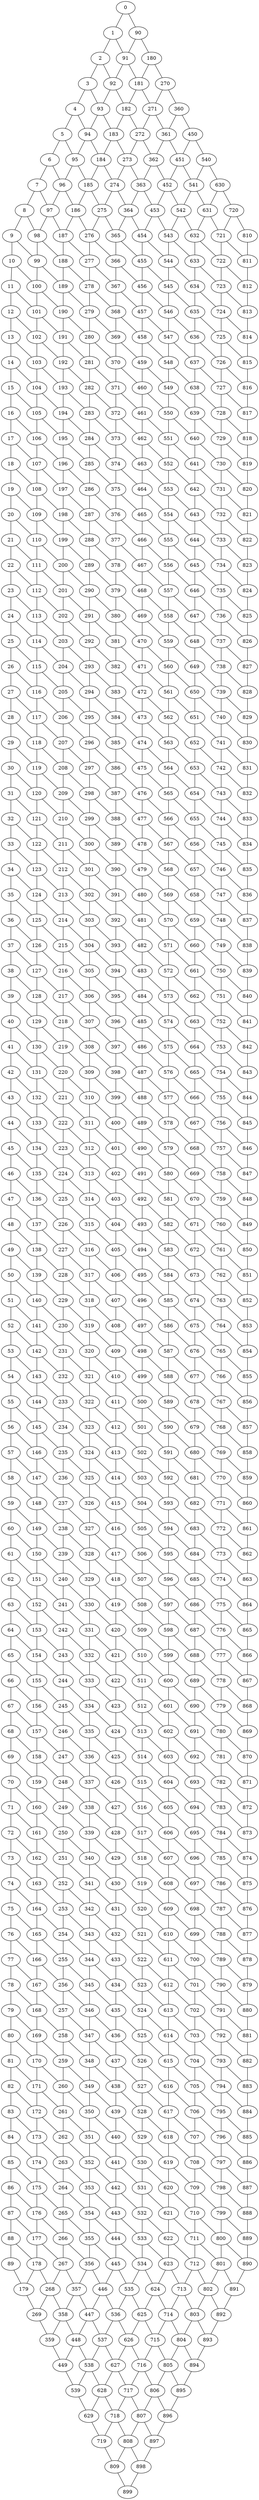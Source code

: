 graph Gmn_Malla_n90_m10 {
0;
1;
2;
3;
4;
5;
6;
7;
8;
9;
10;
11;
12;
13;
14;
15;
16;
17;
18;
19;
20;
21;
22;
23;
24;
25;
26;
27;
28;
29;
30;
31;
32;
33;
34;
35;
36;
37;
38;
39;
40;
41;
42;
43;
44;
45;
46;
47;
48;
49;
50;
51;
52;
53;
54;
55;
56;
57;
58;
59;
60;
61;
62;
63;
64;
65;
66;
67;
68;
69;
70;
71;
72;
73;
74;
75;
76;
77;
78;
79;
80;
81;
82;
83;
84;
85;
86;
87;
88;
89;
90;
91;
92;
93;
94;
95;
96;
97;
98;
99;
100;
101;
102;
103;
104;
105;
106;
107;
108;
109;
110;
111;
112;
113;
114;
115;
116;
117;
118;
119;
120;
121;
122;
123;
124;
125;
126;
127;
128;
129;
130;
131;
132;
133;
134;
135;
136;
137;
138;
139;
140;
141;
142;
143;
144;
145;
146;
147;
148;
149;
150;
151;
152;
153;
154;
155;
156;
157;
158;
159;
160;
161;
162;
163;
164;
165;
166;
167;
168;
169;
170;
171;
172;
173;
174;
175;
176;
177;
178;
179;
180;
181;
182;
183;
184;
185;
186;
187;
188;
189;
190;
191;
192;
193;
194;
195;
196;
197;
198;
199;
200;
201;
202;
203;
204;
205;
206;
207;
208;
209;
210;
211;
212;
213;
214;
215;
216;
217;
218;
219;
220;
221;
222;
223;
224;
225;
226;
227;
228;
229;
230;
231;
232;
233;
234;
235;
236;
237;
238;
239;
240;
241;
242;
243;
244;
245;
246;
247;
248;
249;
250;
251;
252;
253;
254;
255;
256;
257;
258;
259;
260;
261;
262;
263;
264;
265;
266;
267;
268;
269;
270;
271;
272;
273;
274;
275;
276;
277;
278;
279;
280;
281;
282;
283;
284;
285;
286;
287;
288;
289;
290;
291;
292;
293;
294;
295;
296;
297;
298;
299;
300;
301;
302;
303;
304;
305;
306;
307;
308;
309;
310;
311;
312;
313;
314;
315;
316;
317;
318;
319;
320;
321;
322;
323;
324;
325;
326;
327;
328;
329;
330;
331;
332;
333;
334;
335;
336;
337;
338;
339;
340;
341;
342;
343;
344;
345;
346;
347;
348;
349;
350;
351;
352;
353;
354;
355;
356;
357;
358;
359;
360;
361;
362;
363;
364;
365;
366;
367;
368;
369;
370;
371;
372;
373;
374;
375;
376;
377;
378;
379;
380;
381;
382;
383;
384;
385;
386;
387;
388;
389;
390;
391;
392;
393;
394;
395;
396;
397;
398;
399;
400;
401;
402;
403;
404;
405;
406;
407;
408;
409;
410;
411;
412;
413;
414;
415;
416;
417;
418;
419;
420;
421;
422;
423;
424;
425;
426;
427;
428;
429;
430;
431;
432;
433;
434;
435;
436;
437;
438;
439;
440;
441;
442;
443;
444;
445;
446;
447;
448;
449;
450;
451;
452;
453;
454;
455;
456;
457;
458;
459;
460;
461;
462;
463;
464;
465;
466;
467;
468;
469;
470;
471;
472;
473;
474;
475;
476;
477;
478;
479;
480;
481;
482;
483;
484;
485;
486;
487;
488;
489;
490;
491;
492;
493;
494;
495;
496;
497;
498;
499;
500;
501;
502;
503;
504;
505;
506;
507;
508;
509;
510;
511;
512;
513;
514;
515;
516;
517;
518;
519;
520;
521;
522;
523;
524;
525;
526;
527;
528;
529;
530;
531;
532;
533;
534;
535;
536;
537;
538;
539;
540;
541;
542;
543;
544;
545;
546;
547;
548;
549;
550;
551;
552;
553;
554;
555;
556;
557;
558;
559;
560;
561;
562;
563;
564;
565;
566;
567;
568;
569;
570;
571;
572;
573;
574;
575;
576;
577;
578;
579;
580;
581;
582;
583;
584;
585;
586;
587;
588;
589;
590;
591;
592;
593;
594;
595;
596;
597;
598;
599;
600;
601;
602;
603;
604;
605;
606;
607;
608;
609;
610;
611;
612;
613;
614;
615;
616;
617;
618;
619;
620;
621;
622;
623;
624;
625;
626;
627;
628;
629;
630;
631;
632;
633;
634;
635;
636;
637;
638;
639;
640;
641;
642;
643;
644;
645;
646;
647;
648;
649;
650;
651;
652;
653;
654;
655;
656;
657;
658;
659;
660;
661;
662;
663;
664;
665;
666;
667;
668;
669;
670;
671;
672;
673;
674;
675;
676;
677;
678;
679;
680;
681;
682;
683;
684;
685;
686;
687;
688;
689;
690;
691;
692;
693;
694;
695;
696;
697;
698;
699;
700;
701;
702;
703;
704;
705;
706;
707;
708;
709;
710;
711;
712;
713;
714;
715;
716;
717;
718;
719;
720;
721;
722;
723;
724;
725;
726;
727;
728;
729;
730;
731;
732;
733;
734;
735;
736;
737;
738;
739;
740;
741;
742;
743;
744;
745;
746;
747;
748;
749;
750;
751;
752;
753;
754;
755;
756;
757;
758;
759;
760;
761;
762;
763;
764;
765;
766;
767;
768;
769;
770;
771;
772;
773;
774;
775;
776;
777;
778;
779;
780;
781;
782;
783;
784;
785;
786;
787;
788;
789;
790;
791;
792;
793;
794;
795;
796;
797;
798;
799;
800;
801;
802;
803;
804;
805;
806;
807;
808;
809;
810;
811;
812;
813;
814;
815;
816;
817;
818;
819;
820;
821;
822;
823;
824;
825;
826;
827;
828;
829;
830;
831;
832;
833;
834;
835;
836;
837;
838;
839;
840;
841;
842;
843;
844;
845;
846;
847;
848;
849;
850;
851;
852;
853;
854;
855;
856;
857;
858;
859;
860;
861;
862;
863;
864;
865;
866;
867;
868;
869;
870;
871;
872;
873;
874;
875;
876;
877;
878;
879;
880;
881;
882;
883;
884;
885;
886;
887;
888;
889;
890;
891;
892;
893;
894;
895;
896;
897;
898;
899;
0 -- 1;
0 -- 90;
1 -- 2;
1 -- 91;
2 -- 3;
2 -- 92;
3 -- 4;
3 -- 93;
4 -- 5;
4 -- 94;
5 -- 6;
5 -- 95;
6 -- 7;
6 -- 96;
7 -- 8;
7 -- 97;
8 -- 9;
8 -- 98;
9 -- 10;
9 -- 99;
10 -- 11;
10 -- 100;
11 -- 12;
11 -- 101;
12 -- 13;
12 -- 102;
13 -- 14;
13 -- 103;
14 -- 15;
14 -- 104;
15 -- 16;
15 -- 105;
16 -- 17;
16 -- 106;
17 -- 18;
17 -- 107;
18 -- 19;
18 -- 108;
19 -- 20;
19 -- 109;
20 -- 21;
20 -- 110;
21 -- 22;
21 -- 111;
22 -- 23;
22 -- 112;
23 -- 24;
23 -- 113;
24 -- 25;
24 -- 114;
25 -- 26;
25 -- 115;
26 -- 27;
26 -- 116;
27 -- 28;
27 -- 117;
28 -- 29;
28 -- 118;
29 -- 30;
29 -- 119;
30 -- 31;
30 -- 120;
31 -- 32;
31 -- 121;
32 -- 33;
32 -- 122;
33 -- 34;
33 -- 123;
34 -- 35;
34 -- 124;
35 -- 36;
35 -- 125;
36 -- 37;
36 -- 126;
37 -- 38;
37 -- 127;
38 -- 39;
38 -- 128;
39 -- 40;
39 -- 129;
40 -- 41;
40 -- 130;
41 -- 42;
41 -- 131;
42 -- 43;
42 -- 132;
43 -- 44;
43 -- 133;
44 -- 45;
44 -- 134;
45 -- 46;
45 -- 135;
46 -- 47;
46 -- 136;
47 -- 48;
47 -- 137;
48 -- 49;
48 -- 138;
49 -- 50;
49 -- 139;
50 -- 51;
50 -- 140;
51 -- 52;
51 -- 141;
52 -- 53;
52 -- 142;
53 -- 54;
53 -- 143;
54 -- 55;
54 -- 144;
55 -- 56;
55 -- 145;
56 -- 57;
56 -- 146;
57 -- 58;
57 -- 147;
58 -- 59;
58 -- 148;
59 -- 60;
59 -- 149;
60 -- 61;
60 -- 150;
61 -- 62;
61 -- 151;
62 -- 63;
62 -- 152;
63 -- 64;
63 -- 153;
64 -- 65;
64 -- 154;
65 -- 66;
65 -- 155;
66 -- 67;
66 -- 156;
67 -- 68;
67 -- 157;
68 -- 69;
68 -- 158;
69 -- 70;
69 -- 159;
70 -- 71;
70 -- 160;
71 -- 72;
71 -- 161;
72 -- 73;
72 -- 162;
73 -- 74;
73 -- 163;
74 -- 75;
74 -- 164;
75 -- 76;
75 -- 165;
76 -- 77;
76 -- 166;
77 -- 78;
77 -- 167;
78 -- 79;
78 -- 168;
79 -- 80;
79 -- 169;
80 -- 81;
80 -- 170;
81 -- 82;
81 -- 171;
82 -- 83;
82 -- 172;
83 -- 84;
83 -- 173;
84 -- 85;
84 -- 174;
85 -- 86;
85 -- 175;
86 -- 87;
86 -- 176;
87 -- 88;
87 -- 177;
88 -- 89;
88 -- 178;
90 -- 91;
90 -- 180;
91 -- 92;
91 -- 181;
92 -- 93;
92 -- 182;
93 -- 94;
93 -- 183;
94 -- 95;
94 -- 184;
95 -- 96;
95 -- 185;
96 -- 97;
96 -- 186;
97 -- 98;
97 -- 187;
98 -- 99;
98 -- 188;
99 -- 100;
99 -- 189;
100 -- 101;
100 -- 190;
101 -- 102;
101 -- 191;
102 -- 103;
102 -- 192;
103 -- 104;
103 -- 193;
104 -- 105;
104 -- 194;
105 -- 106;
105 -- 195;
106 -- 107;
106 -- 196;
107 -- 108;
107 -- 197;
108 -- 109;
108 -- 198;
109 -- 110;
109 -- 199;
110 -- 111;
110 -- 200;
111 -- 112;
111 -- 201;
112 -- 113;
112 -- 202;
113 -- 114;
113 -- 203;
114 -- 115;
114 -- 204;
115 -- 116;
115 -- 205;
116 -- 117;
116 -- 206;
117 -- 118;
117 -- 207;
118 -- 119;
118 -- 208;
119 -- 120;
119 -- 209;
120 -- 121;
120 -- 210;
121 -- 122;
121 -- 211;
122 -- 123;
122 -- 212;
123 -- 124;
123 -- 213;
124 -- 125;
124 -- 214;
125 -- 126;
125 -- 215;
126 -- 127;
126 -- 216;
127 -- 128;
127 -- 217;
128 -- 129;
128 -- 218;
129 -- 130;
129 -- 219;
130 -- 131;
130 -- 220;
131 -- 132;
131 -- 221;
132 -- 133;
132 -- 222;
133 -- 134;
133 -- 223;
134 -- 135;
134 -- 224;
135 -- 136;
135 -- 225;
136 -- 137;
136 -- 226;
137 -- 138;
137 -- 227;
138 -- 139;
138 -- 228;
139 -- 140;
139 -- 229;
140 -- 141;
140 -- 230;
141 -- 142;
141 -- 231;
142 -- 143;
142 -- 232;
143 -- 144;
143 -- 233;
144 -- 145;
144 -- 234;
145 -- 146;
145 -- 235;
146 -- 147;
146 -- 236;
147 -- 148;
147 -- 237;
148 -- 149;
148 -- 238;
149 -- 150;
149 -- 239;
150 -- 151;
150 -- 240;
151 -- 152;
151 -- 241;
152 -- 153;
152 -- 242;
153 -- 154;
153 -- 243;
154 -- 155;
154 -- 244;
155 -- 156;
155 -- 245;
156 -- 157;
156 -- 246;
157 -- 158;
157 -- 247;
158 -- 159;
158 -- 248;
159 -- 160;
159 -- 249;
160 -- 161;
160 -- 250;
161 -- 162;
161 -- 251;
162 -- 163;
162 -- 252;
163 -- 164;
163 -- 253;
164 -- 165;
164 -- 254;
165 -- 166;
165 -- 255;
166 -- 167;
166 -- 256;
167 -- 168;
167 -- 257;
168 -- 169;
168 -- 258;
169 -- 170;
169 -- 259;
170 -- 171;
170 -- 260;
171 -- 172;
171 -- 261;
172 -- 173;
172 -- 262;
173 -- 174;
173 -- 263;
174 -- 175;
174 -- 264;
175 -- 176;
175 -- 265;
176 -- 177;
176 -- 266;
177 -- 178;
177 -- 267;
178 -- 179;
178 -- 268;
180 -- 181;
180 -- 270;
181 -- 182;
181 -- 271;
182 -- 183;
182 -- 272;
183 -- 184;
183 -- 273;
184 -- 185;
184 -- 274;
185 -- 186;
185 -- 275;
186 -- 187;
186 -- 276;
187 -- 188;
187 -- 277;
188 -- 189;
188 -- 278;
189 -- 190;
189 -- 279;
190 -- 191;
190 -- 280;
191 -- 192;
191 -- 281;
192 -- 193;
192 -- 282;
193 -- 194;
193 -- 283;
194 -- 195;
194 -- 284;
195 -- 196;
195 -- 285;
196 -- 197;
196 -- 286;
197 -- 198;
197 -- 287;
198 -- 199;
198 -- 288;
199 -- 200;
199 -- 289;
200 -- 201;
200 -- 290;
201 -- 202;
201 -- 291;
202 -- 203;
202 -- 292;
203 -- 204;
203 -- 293;
204 -- 205;
204 -- 294;
205 -- 206;
205 -- 295;
206 -- 207;
206 -- 296;
207 -- 208;
207 -- 297;
208 -- 209;
208 -- 298;
209 -- 210;
209 -- 299;
210 -- 211;
210 -- 300;
211 -- 212;
211 -- 301;
212 -- 213;
212 -- 302;
213 -- 214;
213 -- 303;
214 -- 215;
214 -- 304;
215 -- 216;
215 -- 305;
216 -- 217;
216 -- 306;
217 -- 218;
217 -- 307;
218 -- 219;
218 -- 308;
219 -- 220;
219 -- 309;
220 -- 221;
220 -- 310;
221 -- 222;
221 -- 311;
222 -- 223;
222 -- 312;
223 -- 224;
223 -- 313;
224 -- 225;
224 -- 314;
225 -- 226;
225 -- 315;
226 -- 227;
226 -- 316;
227 -- 228;
227 -- 317;
228 -- 229;
228 -- 318;
229 -- 230;
229 -- 319;
230 -- 231;
230 -- 320;
231 -- 232;
231 -- 321;
232 -- 233;
232 -- 322;
233 -- 234;
233 -- 323;
234 -- 235;
234 -- 324;
235 -- 236;
235 -- 325;
236 -- 237;
236 -- 326;
237 -- 238;
237 -- 327;
238 -- 239;
238 -- 328;
239 -- 240;
239 -- 329;
240 -- 241;
240 -- 330;
241 -- 242;
241 -- 331;
242 -- 243;
242 -- 332;
243 -- 244;
243 -- 333;
244 -- 245;
244 -- 334;
245 -- 246;
245 -- 335;
246 -- 247;
246 -- 336;
247 -- 248;
247 -- 337;
248 -- 249;
248 -- 338;
249 -- 250;
249 -- 339;
250 -- 251;
250 -- 340;
251 -- 252;
251 -- 341;
252 -- 253;
252 -- 342;
253 -- 254;
253 -- 343;
254 -- 255;
254 -- 344;
255 -- 256;
255 -- 345;
256 -- 257;
256 -- 346;
257 -- 258;
257 -- 347;
258 -- 259;
258 -- 348;
259 -- 260;
259 -- 349;
260 -- 261;
260 -- 350;
261 -- 262;
261 -- 351;
262 -- 263;
262 -- 352;
263 -- 264;
263 -- 353;
264 -- 265;
264 -- 354;
265 -- 266;
265 -- 355;
266 -- 267;
266 -- 356;
267 -- 268;
267 -- 357;
268 -- 269;
268 -- 358;
270 -- 271;
270 -- 360;
271 -- 272;
271 -- 361;
272 -- 273;
272 -- 362;
273 -- 274;
273 -- 363;
274 -- 275;
274 -- 364;
275 -- 276;
275 -- 365;
276 -- 277;
276 -- 366;
277 -- 278;
277 -- 367;
278 -- 279;
278 -- 368;
279 -- 280;
279 -- 369;
280 -- 281;
280 -- 370;
281 -- 282;
281 -- 371;
282 -- 283;
282 -- 372;
283 -- 284;
283 -- 373;
284 -- 285;
284 -- 374;
285 -- 286;
285 -- 375;
286 -- 287;
286 -- 376;
287 -- 288;
287 -- 377;
288 -- 289;
288 -- 378;
289 -- 290;
289 -- 379;
290 -- 291;
290 -- 380;
291 -- 292;
291 -- 381;
292 -- 293;
292 -- 382;
293 -- 294;
293 -- 383;
294 -- 295;
294 -- 384;
295 -- 296;
295 -- 385;
296 -- 297;
296 -- 386;
297 -- 298;
297 -- 387;
298 -- 299;
298 -- 388;
299 -- 300;
299 -- 389;
300 -- 301;
300 -- 390;
301 -- 302;
301 -- 391;
302 -- 303;
302 -- 392;
303 -- 304;
303 -- 393;
304 -- 305;
304 -- 394;
305 -- 306;
305 -- 395;
306 -- 307;
306 -- 396;
307 -- 308;
307 -- 397;
308 -- 309;
308 -- 398;
309 -- 310;
309 -- 399;
310 -- 311;
310 -- 400;
311 -- 312;
311 -- 401;
312 -- 313;
312 -- 402;
313 -- 314;
313 -- 403;
314 -- 315;
314 -- 404;
315 -- 316;
315 -- 405;
316 -- 317;
316 -- 406;
317 -- 318;
317 -- 407;
318 -- 319;
318 -- 408;
319 -- 320;
319 -- 409;
320 -- 321;
320 -- 410;
321 -- 322;
321 -- 411;
322 -- 323;
322 -- 412;
323 -- 324;
323 -- 413;
324 -- 325;
324 -- 414;
325 -- 326;
325 -- 415;
326 -- 327;
326 -- 416;
327 -- 328;
327 -- 417;
328 -- 329;
328 -- 418;
329 -- 330;
329 -- 419;
330 -- 331;
330 -- 420;
331 -- 332;
331 -- 421;
332 -- 333;
332 -- 422;
333 -- 334;
333 -- 423;
334 -- 335;
334 -- 424;
335 -- 336;
335 -- 425;
336 -- 337;
336 -- 426;
337 -- 338;
337 -- 427;
338 -- 339;
338 -- 428;
339 -- 340;
339 -- 429;
340 -- 341;
340 -- 430;
341 -- 342;
341 -- 431;
342 -- 343;
342 -- 432;
343 -- 344;
343 -- 433;
344 -- 345;
344 -- 434;
345 -- 346;
345 -- 435;
346 -- 347;
346 -- 436;
347 -- 348;
347 -- 437;
348 -- 349;
348 -- 438;
349 -- 350;
349 -- 439;
350 -- 351;
350 -- 440;
351 -- 352;
351 -- 441;
352 -- 353;
352 -- 442;
353 -- 354;
353 -- 443;
354 -- 355;
354 -- 444;
355 -- 356;
355 -- 445;
356 -- 357;
356 -- 446;
357 -- 358;
357 -- 447;
358 -- 359;
358 -- 448;
360 -- 361;
360 -- 450;
361 -- 362;
361 -- 451;
362 -- 363;
362 -- 452;
363 -- 364;
363 -- 453;
364 -- 365;
364 -- 454;
365 -- 366;
365 -- 455;
366 -- 367;
366 -- 456;
367 -- 368;
367 -- 457;
368 -- 369;
368 -- 458;
369 -- 370;
369 -- 459;
370 -- 371;
370 -- 460;
371 -- 372;
371 -- 461;
372 -- 373;
372 -- 462;
373 -- 374;
373 -- 463;
374 -- 375;
374 -- 464;
375 -- 376;
375 -- 465;
376 -- 377;
376 -- 466;
377 -- 378;
377 -- 467;
378 -- 379;
378 -- 468;
379 -- 380;
379 -- 469;
380 -- 381;
380 -- 470;
381 -- 382;
381 -- 471;
382 -- 383;
382 -- 472;
383 -- 384;
383 -- 473;
384 -- 385;
384 -- 474;
385 -- 386;
385 -- 475;
386 -- 387;
386 -- 476;
387 -- 388;
387 -- 477;
388 -- 389;
388 -- 478;
389 -- 390;
389 -- 479;
390 -- 391;
390 -- 480;
391 -- 392;
391 -- 481;
392 -- 393;
392 -- 482;
393 -- 394;
393 -- 483;
394 -- 395;
394 -- 484;
395 -- 396;
395 -- 485;
396 -- 397;
396 -- 486;
397 -- 398;
397 -- 487;
398 -- 399;
398 -- 488;
399 -- 400;
399 -- 489;
400 -- 401;
400 -- 490;
401 -- 402;
401 -- 491;
402 -- 403;
402 -- 492;
403 -- 404;
403 -- 493;
404 -- 405;
404 -- 494;
405 -- 406;
405 -- 495;
406 -- 407;
406 -- 496;
407 -- 408;
407 -- 497;
408 -- 409;
408 -- 498;
409 -- 410;
409 -- 499;
410 -- 411;
410 -- 500;
411 -- 412;
411 -- 501;
412 -- 413;
412 -- 502;
413 -- 414;
413 -- 503;
414 -- 415;
414 -- 504;
415 -- 416;
415 -- 505;
416 -- 417;
416 -- 506;
417 -- 418;
417 -- 507;
418 -- 419;
418 -- 508;
419 -- 420;
419 -- 509;
420 -- 421;
420 -- 510;
421 -- 422;
421 -- 511;
422 -- 423;
422 -- 512;
423 -- 424;
423 -- 513;
424 -- 425;
424 -- 514;
425 -- 426;
425 -- 515;
426 -- 427;
426 -- 516;
427 -- 428;
427 -- 517;
428 -- 429;
428 -- 518;
429 -- 430;
429 -- 519;
430 -- 431;
430 -- 520;
431 -- 432;
431 -- 521;
432 -- 433;
432 -- 522;
433 -- 434;
433 -- 523;
434 -- 435;
434 -- 524;
435 -- 436;
435 -- 525;
436 -- 437;
436 -- 526;
437 -- 438;
437 -- 527;
438 -- 439;
438 -- 528;
439 -- 440;
439 -- 529;
440 -- 441;
440 -- 530;
441 -- 442;
441 -- 531;
442 -- 443;
442 -- 532;
443 -- 444;
443 -- 533;
444 -- 445;
444 -- 534;
445 -- 446;
445 -- 535;
446 -- 447;
446 -- 536;
447 -- 448;
447 -- 537;
448 -- 449;
448 -- 538;
450 -- 451;
450 -- 540;
451 -- 452;
451 -- 541;
452 -- 453;
452 -- 542;
453 -- 454;
453 -- 543;
454 -- 455;
454 -- 544;
455 -- 456;
455 -- 545;
456 -- 457;
456 -- 546;
457 -- 458;
457 -- 547;
458 -- 459;
458 -- 548;
459 -- 460;
459 -- 549;
460 -- 461;
460 -- 550;
461 -- 462;
461 -- 551;
462 -- 463;
462 -- 552;
463 -- 464;
463 -- 553;
464 -- 465;
464 -- 554;
465 -- 466;
465 -- 555;
466 -- 467;
466 -- 556;
467 -- 468;
467 -- 557;
468 -- 469;
468 -- 558;
469 -- 470;
469 -- 559;
470 -- 471;
470 -- 560;
471 -- 472;
471 -- 561;
472 -- 473;
472 -- 562;
473 -- 474;
473 -- 563;
474 -- 475;
474 -- 564;
475 -- 476;
475 -- 565;
476 -- 477;
476 -- 566;
477 -- 478;
477 -- 567;
478 -- 479;
478 -- 568;
479 -- 480;
479 -- 569;
480 -- 481;
480 -- 570;
481 -- 482;
481 -- 571;
482 -- 483;
482 -- 572;
483 -- 484;
483 -- 573;
484 -- 485;
484 -- 574;
485 -- 486;
485 -- 575;
486 -- 487;
486 -- 576;
487 -- 488;
487 -- 577;
488 -- 489;
488 -- 578;
489 -- 490;
489 -- 579;
490 -- 491;
490 -- 580;
491 -- 492;
491 -- 581;
492 -- 493;
492 -- 582;
493 -- 494;
493 -- 583;
494 -- 495;
494 -- 584;
495 -- 496;
495 -- 585;
496 -- 497;
496 -- 586;
497 -- 498;
497 -- 587;
498 -- 499;
498 -- 588;
499 -- 500;
499 -- 589;
500 -- 501;
500 -- 590;
501 -- 502;
501 -- 591;
502 -- 503;
502 -- 592;
503 -- 504;
503 -- 593;
504 -- 505;
504 -- 594;
505 -- 506;
505 -- 595;
506 -- 507;
506 -- 596;
507 -- 508;
507 -- 597;
508 -- 509;
508 -- 598;
509 -- 510;
509 -- 599;
510 -- 511;
510 -- 600;
511 -- 512;
511 -- 601;
512 -- 513;
512 -- 602;
513 -- 514;
513 -- 603;
514 -- 515;
514 -- 604;
515 -- 516;
515 -- 605;
516 -- 517;
516 -- 606;
517 -- 518;
517 -- 607;
518 -- 519;
518 -- 608;
519 -- 520;
519 -- 609;
520 -- 521;
520 -- 610;
521 -- 522;
521 -- 611;
522 -- 523;
522 -- 612;
523 -- 524;
523 -- 613;
524 -- 525;
524 -- 614;
525 -- 526;
525 -- 615;
526 -- 527;
526 -- 616;
527 -- 528;
527 -- 617;
528 -- 529;
528 -- 618;
529 -- 530;
529 -- 619;
530 -- 531;
530 -- 620;
531 -- 532;
531 -- 621;
532 -- 533;
532 -- 622;
533 -- 534;
533 -- 623;
534 -- 535;
534 -- 624;
535 -- 536;
535 -- 625;
536 -- 537;
536 -- 626;
537 -- 538;
537 -- 627;
538 -- 539;
538 -- 628;
540 -- 541;
540 -- 630;
541 -- 542;
541 -- 631;
542 -- 543;
542 -- 632;
543 -- 544;
543 -- 633;
544 -- 545;
544 -- 634;
545 -- 546;
545 -- 635;
546 -- 547;
546 -- 636;
547 -- 548;
547 -- 637;
548 -- 549;
548 -- 638;
549 -- 550;
549 -- 639;
550 -- 551;
550 -- 640;
551 -- 552;
551 -- 641;
552 -- 553;
552 -- 642;
553 -- 554;
553 -- 643;
554 -- 555;
554 -- 644;
555 -- 556;
555 -- 645;
556 -- 557;
556 -- 646;
557 -- 558;
557 -- 647;
558 -- 559;
558 -- 648;
559 -- 560;
559 -- 649;
560 -- 561;
560 -- 650;
561 -- 562;
561 -- 651;
562 -- 563;
562 -- 652;
563 -- 564;
563 -- 653;
564 -- 565;
564 -- 654;
565 -- 566;
565 -- 655;
566 -- 567;
566 -- 656;
567 -- 568;
567 -- 657;
568 -- 569;
568 -- 658;
569 -- 570;
569 -- 659;
570 -- 571;
570 -- 660;
571 -- 572;
571 -- 661;
572 -- 573;
572 -- 662;
573 -- 574;
573 -- 663;
574 -- 575;
574 -- 664;
575 -- 576;
575 -- 665;
576 -- 577;
576 -- 666;
577 -- 578;
577 -- 667;
578 -- 579;
578 -- 668;
579 -- 580;
579 -- 669;
580 -- 581;
580 -- 670;
581 -- 582;
581 -- 671;
582 -- 583;
582 -- 672;
583 -- 584;
583 -- 673;
584 -- 585;
584 -- 674;
585 -- 586;
585 -- 675;
586 -- 587;
586 -- 676;
587 -- 588;
587 -- 677;
588 -- 589;
588 -- 678;
589 -- 590;
589 -- 679;
590 -- 591;
590 -- 680;
591 -- 592;
591 -- 681;
592 -- 593;
592 -- 682;
593 -- 594;
593 -- 683;
594 -- 595;
594 -- 684;
595 -- 596;
595 -- 685;
596 -- 597;
596 -- 686;
597 -- 598;
597 -- 687;
598 -- 599;
598 -- 688;
599 -- 600;
599 -- 689;
600 -- 601;
600 -- 690;
601 -- 602;
601 -- 691;
602 -- 603;
602 -- 692;
603 -- 604;
603 -- 693;
604 -- 605;
604 -- 694;
605 -- 606;
605 -- 695;
606 -- 607;
606 -- 696;
607 -- 608;
607 -- 697;
608 -- 609;
608 -- 698;
609 -- 610;
609 -- 699;
610 -- 611;
610 -- 700;
611 -- 612;
611 -- 701;
612 -- 613;
612 -- 702;
613 -- 614;
613 -- 703;
614 -- 615;
614 -- 704;
615 -- 616;
615 -- 705;
616 -- 617;
616 -- 706;
617 -- 618;
617 -- 707;
618 -- 619;
618 -- 708;
619 -- 620;
619 -- 709;
620 -- 621;
620 -- 710;
621 -- 622;
621 -- 711;
622 -- 623;
622 -- 712;
623 -- 624;
623 -- 713;
624 -- 625;
624 -- 714;
625 -- 626;
625 -- 715;
626 -- 627;
626 -- 716;
627 -- 628;
627 -- 717;
628 -- 629;
628 -- 718;
630 -- 631;
630 -- 720;
631 -- 632;
631 -- 721;
632 -- 633;
632 -- 722;
633 -- 634;
633 -- 723;
634 -- 635;
634 -- 724;
635 -- 636;
635 -- 725;
636 -- 637;
636 -- 726;
637 -- 638;
637 -- 727;
638 -- 639;
638 -- 728;
639 -- 640;
639 -- 729;
640 -- 641;
640 -- 730;
641 -- 642;
641 -- 731;
642 -- 643;
642 -- 732;
643 -- 644;
643 -- 733;
644 -- 645;
644 -- 734;
645 -- 646;
645 -- 735;
646 -- 647;
646 -- 736;
647 -- 648;
647 -- 737;
648 -- 649;
648 -- 738;
649 -- 650;
649 -- 739;
650 -- 651;
650 -- 740;
651 -- 652;
651 -- 741;
652 -- 653;
652 -- 742;
653 -- 654;
653 -- 743;
654 -- 655;
654 -- 744;
655 -- 656;
655 -- 745;
656 -- 657;
656 -- 746;
657 -- 658;
657 -- 747;
658 -- 659;
658 -- 748;
659 -- 660;
659 -- 749;
660 -- 661;
660 -- 750;
661 -- 662;
661 -- 751;
662 -- 663;
662 -- 752;
663 -- 664;
663 -- 753;
664 -- 665;
664 -- 754;
665 -- 666;
665 -- 755;
666 -- 667;
666 -- 756;
667 -- 668;
667 -- 757;
668 -- 669;
668 -- 758;
669 -- 670;
669 -- 759;
670 -- 671;
670 -- 760;
671 -- 672;
671 -- 761;
672 -- 673;
672 -- 762;
673 -- 674;
673 -- 763;
674 -- 675;
674 -- 764;
675 -- 676;
675 -- 765;
676 -- 677;
676 -- 766;
677 -- 678;
677 -- 767;
678 -- 679;
678 -- 768;
679 -- 680;
679 -- 769;
680 -- 681;
680 -- 770;
681 -- 682;
681 -- 771;
682 -- 683;
682 -- 772;
683 -- 684;
683 -- 773;
684 -- 685;
684 -- 774;
685 -- 686;
685 -- 775;
686 -- 687;
686 -- 776;
687 -- 688;
687 -- 777;
688 -- 689;
688 -- 778;
689 -- 690;
689 -- 779;
690 -- 691;
690 -- 780;
691 -- 692;
691 -- 781;
692 -- 693;
692 -- 782;
693 -- 694;
693 -- 783;
694 -- 695;
694 -- 784;
695 -- 696;
695 -- 785;
696 -- 697;
696 -- 786;
697 -- 698;
697 -- 787;
698 -- 699;
698 -- 788;
699 -- 700;
699 -- 789;
700 -- 701;
700 -- 790;
701 -- 702;
701 -- 791;
702 -- 703;
702 -- 792;
703 -- 704;
703 -- 793;
704 -- 705;
704 -- 794;
705 -- 706;
705 -- 795;
706 -- 707;
706 -- 796;
707 -- 708;
707 -- 797;
708 -- 709;
708 -- 798;
709 -- 710;
709 -- 799;
710 -- 711;
710 -- 800;
711 -- 712;
711 -- 801;
712 -- 713;
712 -- 802;
713 -- 714;
713 -- 803;
714 -- 715;
714 -- 804;
715 -- 716;
715 -- 805;
716 -- 717;
716 -- 806;
717 -- 718;
717 -- 807;
718 -- 719;
718 -- 808;
720 -- 721;
720 -- 810;
721 -- 722;
721 -- 811;
722 -- 723;
722 -- 812;
723 -- 724;
723 -- 813;
724 -- 725;
724 -- 814;
725 -- 726;
725 -- 815;
726 -- 727;
726 -- 816;
727 -- 728;
727 -- 817;
728 -- 729;
728 -- 818;
729 -- 730;
729 -- 819;
730 -- 731;
730 -- 820;
731 -- 732;
731 -- 821;
732 -- 733;
732 -- 822;
733 -- 734;
733 -- 823;
734 -- 735;
734 -- 824;
735 -- 736;
735 -- 825;
736 -- 737;
736 -- 826;
737 -- 738;
737 -- 827;
738 -- 739;
738 -- 828;
739 -- 740;
739 -- 829;
740 -- 741;
740 -- 830;
741 -- 742;
741 -- 831;
742 -- 743;
742 -- 832;
743 -- 744;
743 -- 833;
744 -- 745;
744 -- 834;
745 -- 746;
745 -- 835;
746 -- 747;
746 -- 836;
747 -- 748;
747 -- 837;
748 -- 749;
748 -- 838;
749 -- 750;
749 -- 839;
750 -- 751;
750 -- 840;
751 -- 752;
751 -- 841;
752 -- 753;
752 -- 842;
753 -- 754;
753 -- 843;
754 -- 755;
754 -- 844;
755 -- 756;
755 -- 845;
756 -- 757;
756 -- 846;
757 -- 758;
757 -- 847;
758 -- 759;
758 -- 848;
759 -- 760;
759 -- 849;
760 -- 761;
760 -- 850;
761 -- 762;
761 -- 851;
762 -- 763;
762 -- 852;
763 -- 764;
763 -- 853;
764 -- 765;
764 -- 854;
765 -- 766;
765 -- 855;
766 -- 767;
766 -- 856;
767 -- 768;
767 -- 857;
768 -- 769;
768 -- 858;
769 -- 770;
769 -- 859;
770 -- 771;
770 -- 860;
771 -- 772;
771 -- 861;
772 -- 773;
772 -- 862;
773 -- 774;
773 -- 863;
774 -- 775;
774 -- 864;
775 -- 776;
775 -- 865;
776 -- 777;
776 -- 866;
777 -- 778;
777 -- 867;
778 -- 779;
778 -- 868;
779 -- 780;
779 -- 869;
780 -- 781;
780 -- 870;
781 -- 782;
781 -- 871;
782 -- 783;
782 -- 872;
783 -- 784;
783 -- 873;
784 -- 785;
784 -- 874;
785 -- 786;
785 -- 875;
786 -- 787;
786 -- 876;
787 -- 788;
787 -- 877;
788 -- 789;
788 -- 878;
789 -- 790;
789 -- 879;
790 -- 791;
790 -- 880;
791 -- 792;
791 -- 881;
792 -- 793;
792 -- 882;
793 -- 794;
793 -- 883;
794 -- 795;
794 -- 884;
795 -- 796;
795 -- 885;
796 -- 797;
796 -- 886;
797 -- 798;
797 -- 887;
798 -- 799;
798 -- 888;
799 -- 800;
799 -- 889;
800 -- 801;
800 -- 890;
801 -- 802;
801 -- 891;
802 -- 803;
802 -- 892;
803 -- 804;
803 -- 893;
804 -- 805;
804 -- 894;
805 -- 806;
805 -- 895;
806 -- 807;
806 -- 896;
807 -- 808;
807 -- 897;
808 -- 809;
808 -- 898;
89 -- 179;
179 -- 269;
269 -- 359;
359 -- 449;
449 -- 539;
539 -- 629;
629 -- 719;
719 -- 809;
809 -- 899;
810 -- 811;
811 -- 812;
812 -- 813;
813 -- 814;
814 -- 815;
815 -- 816;
816 -- 817;
817 -- 818;
818 -- 819;
819 -- 820;
820 -- 821;
821 -- 822;
822 -- 823;
823 -- 824;
824 -- 825;
825 -- 826;
826 -- 827;
827 -- 828;
828 -- 829;
829 -- 830;
830 -- 831;
831 -- 832;
832 -- 833;
833 -- 834;
834 -- 835;
835 -- 836;
836 -- 837;
837 -- 838;
838 -- 839;
839 -- 840;
840 -- 841;
841 -- 842;
842 -- 843;
843 -- 844;
844 -- 845;
845 -- 846;
846 -- 847;
847 -- 848;
848 -- 849;
849 -- 850;
850 -- 851;
851 -- 852;
852 -- 853;
853 -- 854;
854 -- 855;
855 -- 856;
856 -- 857;
857 -- 858;
858 -- 859;
859 -- 860;
860 -- 861;
861 -- 862;
862 -- 863;
863 -- 864;
864 -- 865;
865 -- 866;
866 -- 867;
867 -- 868;
868 -- 869;
869 -- 870;
870 -- 871;
871 -- 872;
872 -- 873;
873 -- 874;
874 -- 875;
875 -- 876;
876 -- 877;
877 -- 878;
878 -- 879;
879 -- 880;
880 -- 881;
881 -- 882;
882 -- 883;
883 -- 884;
884 -- 885;
885 -- 886;
886 -- 887;
887 -- 888;
888 -- 889;
889 -- 890;
890 -- 891;
891 -- 892;
892 -- 893;
893 -- 894;
894 -- 895;
895 -- 896;
896 -- 897;
897 -- 898;
898 -- 899;
}